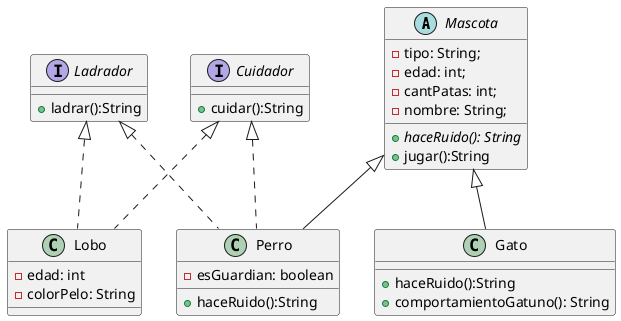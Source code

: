@startuml
abstract class Mascota{
- tipo: String;
- edad: int;
- cantPatas: int;
- nombre: String;
+ {abstract} haceRuido(): String
+ jugar():String
}
Perro -u-|> Mascota
Gato -u-|> Mascota
class Perro{
- esGuardian: boolean
+ haceRuido():String
}
class Gato{
+ haceRuido():String
+ comportamientoGatuno(): String
}

Lobo .u.|> Ladrador
Lobo .u.|> Cuidador
Perro .u.|> Ladrador
Perro .u.|> Cuidador
class Lobo{
-edad: int
-colorPelo: String
}

interface Ladrador{
+ladrar():String
}

interface Cuidador{
+cuidar():String
}

@enduml